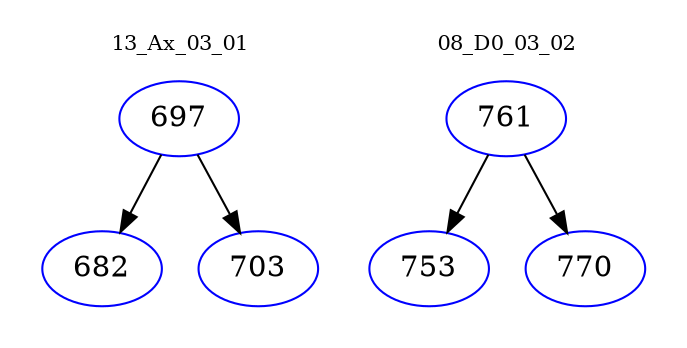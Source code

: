 digraph{
subgraph cluster_0 {
color = white
label = "13_Ax_03_01";
fontsize=10;
T0_697 [label="697", color="blue"]
T0_697 -> T0_682 [color="black"]
T0_682 [label="682", color="blue"]
T0_697 -> T0_703 [color="black"]
T0_703 [label="703", color="blue"]
}
subgraph cluster_1 {
color = white
label = "08_D0_03_02";
fontsize=10;
T1_761 [label="761", color="blue"]
T1_761 -> T1_753 [color="black"]
T1_753 [label="753", color="blue"]
T1_761 -> T1_770 [color="black"]
T1_770 [label="770", color="blue"]
}
}
